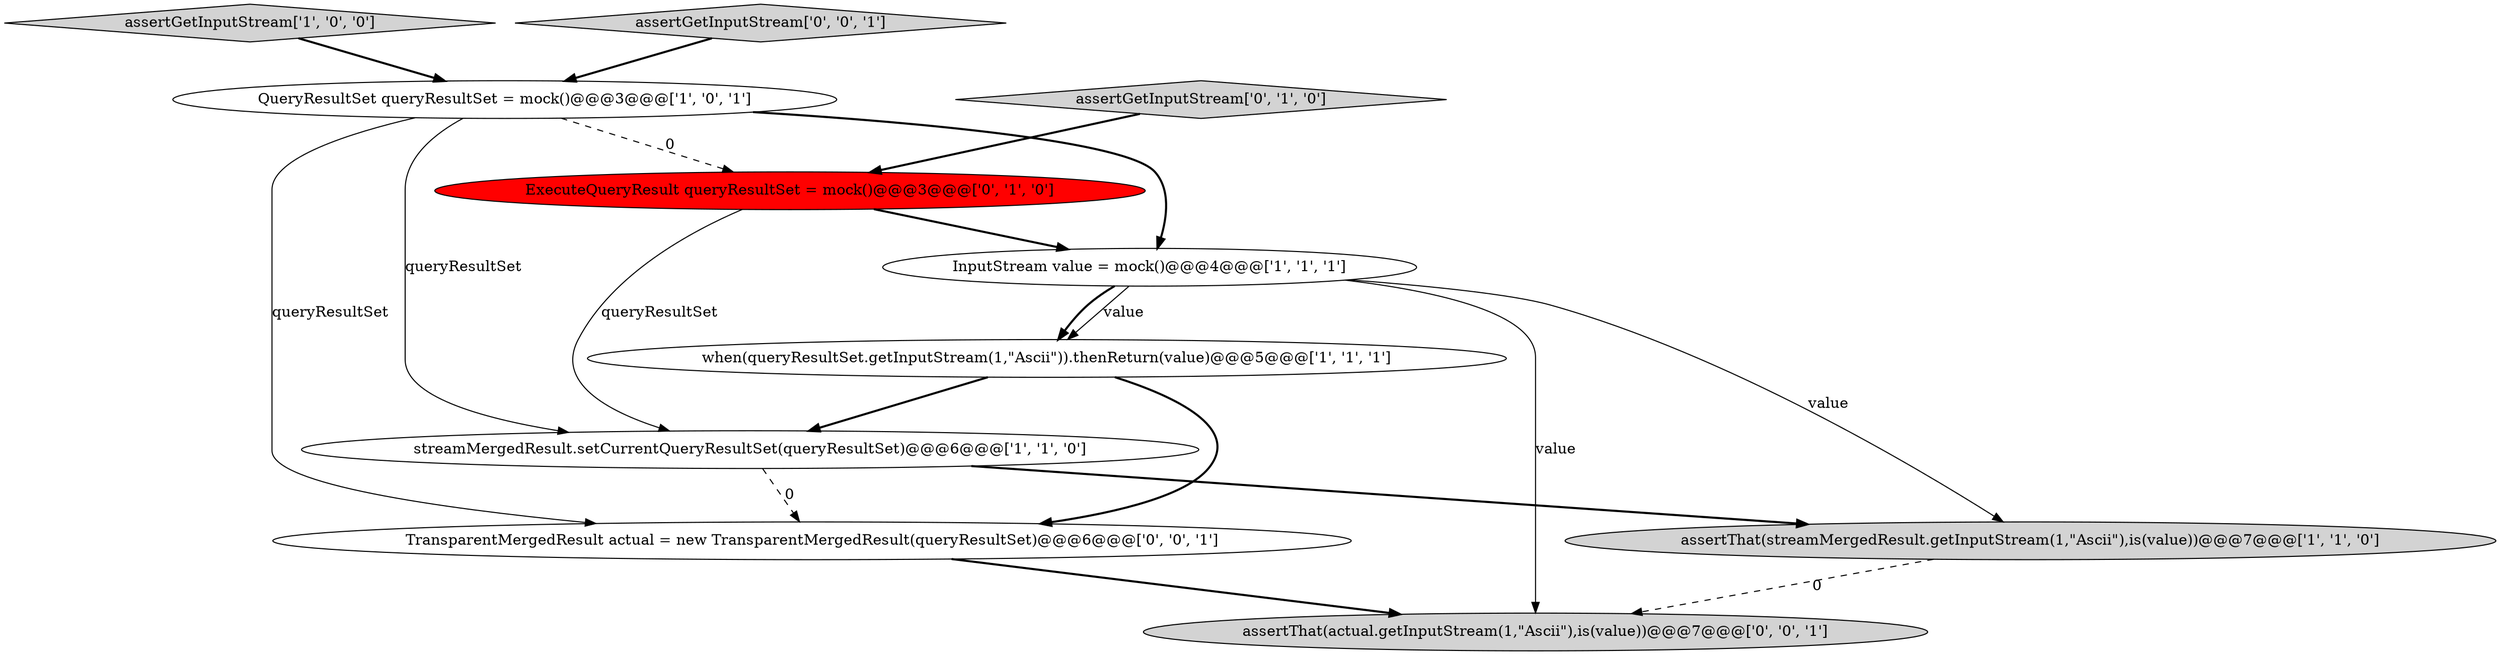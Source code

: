 digraph {
1 [style = filled, label = "assertGetInputStream['1', '0', '0']", fillcolor = lightgray, shape = diamond image = "AAA0AAABBB1BBB"];
5 [style = filled, label = "QueryResultSet queryResultSet = mock()@@@3@@@['1', '0', '1']", fillcolor = white, shape = ellipse image = "AAA0AAABBB1BBB"];
3 [style = filled, label = "InputStream value = mock()@@@4@@@['1', '1', '1']", fillcolor = white, shape = ellipse image = "AAA0AAABBB1BBB"];
0 [style = filled, label = "streamMergedResult.setCurrentQueryResultSet(queryResultSet)@@@6@@@['1', '1', '0']", fillcolor = white, shape = ellipse image = "AAA0AAABBB1BBB"];
4 [style = filled, label = "when(queryResultSet.getInputStream(1,\"Ascii\")).thenReturn(value)@@@5@@@['1', '1', '1']", fillcolor = white, shape = ellipse image = "AAA0AAABBB1BBB"];
8 [style = filled, label = "assertThat(actual.getInputStream(1,\"Ascii\"),is(value))@@@7@@@['0', '0', '1']", fillcolor = lightgray, shape = ellipse image = "AAA0AAABBB3BBB"];
9 [style = filled, label = "TransparentMergedResult actual = new TransparentMergedResult(queryResultSet)@@@6@@@['0', '0', '1']", fillcolor = white, shape = ellipse image = "AAA0AAABBB3BBB"];
10 [style = filled, label = "assertGetInputStream['0', '0', '1']", fillcolor = lightgray, shape = diamond image = "AAA0AAABBB3BBB"];
6 [style = filled, label = "ExecuteQueryResult queryResultSet = mock()@@@3@@@['0', '1', '0']", fillcolor = red, shape = ellipse image = "AAA1AAABBB2BBB"];
7 [style = filled, label = "assertGetInputStream['0', '1', '0']", fillcolor = lightgray, shape = diamond image = "AAA0AAABBB2BBB"];
2 [style = filled, label = "assertThat(streamMergedResult.getInputStream(1,\"Ascii\"),is(value))@@@7@@@['1', '1', '0']", fillcolor = lightgray, shape = ellipse image = "AAA0AAABBB1BBB"];
1->5 [style = bold, label=""];
5->3 [style = bold, label=""];
4->9 [style = bold, label=""];
6->3 [style = bold, label=""];
3->8 [style = solid, label="value"];
3->4 [style = solid, label="value"];
0->9 [style = dashed, label="0"];
10->5 [style = bold, label=""];
5->6 [style = dashed, label="0"];
5->9 [style = solid, label="queryResultSet"];
9->8 [style = bold, label=""];
2->8 [style = dashed, label="0"];
3->4 [style = bold, label=""];
5->0 [style = solid, label="queryResultSet"];
3->2 [style = solid, label="value"];
6->0 [style = solid, label="queryResultSet"];
7->6 [style = bold, label=""];
4->0 [style = bold, label=""];
0->2 [style = bold, label=""];
}
